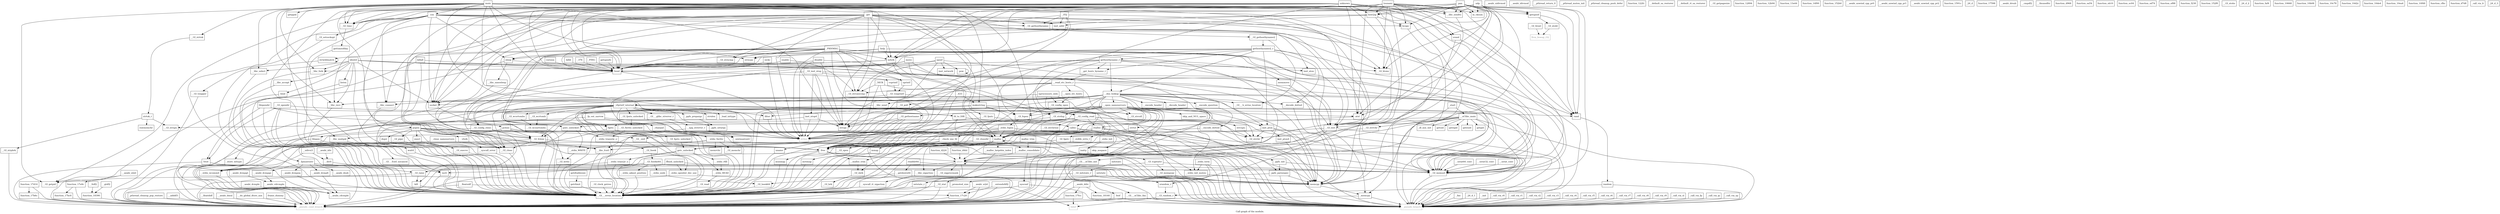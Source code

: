 digraph "Call graph of the module." {
  label="Call graph of the module.";
  node [shape=record];

  Node_version [label="{version}"];
  Node_nickc [label="{nickc}"];
  Node___libc_fork [label="{__libc_fork}"];
  Node_disable [label="{disable}"];
  Node_getppid [label="{getppid}"];
  Node__352 [label="{_352}"];
  Node_enable [label="{enable}"];
  Node_spoof [label="{spoof}"];
  Node_killall [label="{killall}"];
  Node_unknown [label="{unknown}"];
  Node__433 [label="{_433}"];
  Node_host2ip [label="{host2ip}"];
  Node_udp [label="{udp}"];
  Node___GI_getpid [label="{__GI_getpid}"];
  Node_pan [label="{pan}"];
  Node___GI_time [label="{__GI_time}"];
  Node__NICK [label="{_NICK}"];
  Node_move [label="{move}"];
  Node___udivsi3 [label="{__udivsi3}"];
  Node_killd [label="{killd}"];
  Node___aeabi_uidivmod [label="{__aeabi_uidivmod}"];
  Node__PRIVMSG [label="{_PRIVMSG}"];
  Node___aeabi_idiv [label="{__aeabi_idiv}"];
  Node_tsunami [label="{tsunami}"];
  Node_con [label="{con}"];
  Node_help [label="{help}"];
  Node___libc_waitpid [label="{__libc_waitpid}"];
  Node_main [label="{main}"];
  Node__376 [label="{_376}"];
  Node___aeabi_idivmod [label="{__aeabi_idivmod}"];
  Node___div0 [label="{__div0}"];
  Node_nprocessors_onln [label="{nprocessors_onln}"];
  Node_sysconf [label="{sysconf}"];
  Node_execl [label="{execl}"];
  Node___pthread_return_0 [label="{__pthread_return_0}"];
  Node___pthread_mutex_init [label="{__pthread_mutex_init}"];
  Node__pthread_cleanup_push_defer [label="{_pthread_cleanup_push_defer}"];
  Node__pthread_cleanup_pop_restore [label="{_pthread_cleanup_pop_restore}"];
  Node___GI___uClibc_fini [label="{__GI___uClibc_fini}"];
  Node___check_one_fd [label="{__check_one_fd}"];
  Node___GI___uClibc_init [label="{__GI___uClibc_init}"];
  Node__dl_aux_init [label="{_dl_aux_init}"];
  Node___uClibc_main [label="{__uClibc_main}"];
  Node_mmap [label="{mmap}"];
  Node___libc_sigaction [label="{__libc_sigaction}"];
  Node_function_122fc [label="{function_122fc}"];
  Node___default_sa_restorer [label="{__default_sa_restorer}"];
  Node___default_rt_sa_restorer [label="{__default_rt_sa_restorer}"];
  Node___vfork [label="{__vfork}"];
  Node_wait4 [label="{wait4}"];
  Node_dup2 [label="{dup2}"];
  Node___GI_execve [label="{__GI_execve}"];
  Node___GI_open [label="{__GI_open}"];
  Node___GI_pipe [label="{__GI_pipe}"];
  Node___GI_getpagesize [label="{__GI_getpagesize}"];
  Node_getuid [label="{getuid}"];
  Node___GI_clock_getres [label="{__GI_clock_getres}"];
  Node_getegid [label="{getegid}"];
  Node_geteuid [label="{geteuid}"];
  Node___GI_sbrk [label="{__GI_sbrk}"];
  Node_getgid [label="{getgid}"];
  Node_getdtablesize [label="{getdtablesize}"];
  Node___libc_fcntl [label="{__libc_fcntl}"];
  Node___GI___fcntl_nocancel [label="{__GI___fcntl_nocancel}"];
  Node_munmap [label="{munmap}"];
  Node___libc_nanosleep [label="{__libc_nanosleep}"];
  Node___syscall_rt_sigaction [label="{__syscall_rt_sigaction}"];
  Node___GI__exit [label="{__GI__exit}"];
  Node___GI_sigprocmask [label="{__GI_sigprocmask}"];
  Node___GI_closedir [label="{__GI_closedir}"];
  Node_function_12894 [label="{function_12894}"];
  Node_fd_to_DIR [label="{fd_to_DIR}"];
  Node___GI_opendir [label="{__GI_opendir}"];
  Node_fdopendir [label="{fdopendir}"];
  Node_readdir64 [label="{readdir64}"];
  Node_function_12b94 [label="{function_12b94}"];
  Node___GI___h_errno_location [label="{__GI___h_errno_location}"];
  Node___GI_config_read [label="{__GI_config_read}"];
  Node___GI_config_close [label="{__GI_config_close}"];
  Node___GI_config_open [label="{__GI_config_open}"];
  Node___GI_wcrtomb [label="{__GI_wcrtomb}"];
  Node___GI_wcsrtombs [label="{__GI_wcsrtombs}"];
  Node___GI_wcsnrtombs [label="{__GI_wcsnrtombs}"];
  Node_fdopen [label="{fdopen}"];
  Node___stdio_WRITE [label="{__stdio_WRITE}"];
  Node___stdio_fwrite [label="{__stdio_fwrite}"];
  Node___stdio_trans2w_o [label="{__stdio_trans2w_o}"];
  Node__load_inttype [label="{_load_inttype}"];
  Node__store_inttype [label="{_store_inttype}"];
  Node__uintmaxtostr [label="{_uintmaxtostr}"];
  Node__fpmaxtostr [label="{_fpmaxtostr}"];
  Node___GI_fgetc [label="{__GI_fgetc}"];
  Node_function_13e44 [label="{function_13e44}"];
  Node_getc_unlocked [label="{getc_unlocked}"];
  Node__memcpy [label="{_memcpy}"];
  Node___GI_strcoll [label="{__GI_strcoll}"];
  Node___GI_memchr [label="{__GI_memchr}"];
  Node_strtok_r [label="{strtok_r}"];
  Node_strcspn [label="{strcspn}"];
  Node_rawmemchr [label="{rawmemchr}"];
  Node_memrchr [label="{memrchr}"];
  Node___GI_strspn [label="{__GI_strspn}"];
  Node___GI_strrchr [label="{__GI_strrchr}"];
  Node___GI_mempcpy [label="{__GI_mempcpy}"];
  Node___GI_strchrnul [label="{__GI_strchrnul}"];
  Node___GI_strchr [label="{__GI_strchr}"];
  Node___GI_strpbrk [label="{__GI_strpbrk}"];
  Node_inet_aton [label="{inet_aton}"];
  Node_gethostbyname2_r [label="{gethostbyname2_r}"];
  Node_calloc [label="{calloc}"];
  Node_function_14f00 [label="{function_14f00}"];
  Node_realloc [label="{realloc}"];
  Node_function_152b0 [label="{function_152b0}"];
  Node___syscall_error [label="{__syscall_error}"];
  Node___aeabi_unwind_cpp_pr0 [label="{__aeabi_unwind_cpp_pr0}"];
  Node___aeabi_unwind_cpp_pr1 [label="{__aeabi_unwind_cpp_pr1}"];
  Node___aeabi_unwind_cpp_pr2 [label="{__aeabi_unwind_cpp_pr2}"];
  Node_getrlimit [label="{getrlimit}"];
  Node_fstat [label="{fstat}"];
  Node___xstat64_conv [label="{__xstat64_conv}"];
  Node___xstat32_conv [label="{__xstat32_conv}"];
  Node___xstat_conv [label="{__xstat_conv}"];
  Node_mremap [label="{mremap}"];
  Node___getdents64 [label="{__getdents64}"];
  Node___GI_fseek [label="{__GI_fseek}"];
  Node___GI_fseeko64 [label="{__GI_fseeko64}"];
  Node_function_1591c [label="{function_1591c}"];
  Node___stdio_READ [label="{__stdio_READ}"];
  Node___stdio_adjust_position [label="{__stdio_adjust_position}"];
  Node___stdio_rfill [label="{__stdio_rfill}"];
  Node___stdio_trans2r_o [label="{__stdio_trans2r_o}"];
  Node___stdio_seek [label="{__stdio_seek}"];
  Node_inet_pton4 [label="{inet_pton4}"];
  Node_inet_pton [label="{inet_pton}"];
  Node_inet_ntop4 [label="{inet_ntop4}"];
  Node___GI_inet_ntop [label="{__GI_inet_ntop}"];
  Node___decode_dotted [label="{__decode_dotted}"];
  Node___dns_lookup [label="{__dns_lookup}"];
  Node__24_d [label="{_24_d}"];
  Node_skip_nospace [label="{skip_nospace}"];
  Node_skip_and_NUL_space [label="{skip_and_NUL_space}"];
  Node___open_nameservers [label="{__open_nameservers}"];
  Node___close_nameservers [label="{__close_nameservers}"];
  Node___get_hosts_byname_r [label="{__get_hosts_byname_r}"];
  Node_gethostbyname_r [label="{gethostbyname_r}"];
  Node___libc_send [label="{__libc_send}"];
  Node___GI_poll [label="{__GI_poll}"];
  Node___GI_gethostname [label="{__GI_gethostname}"];
  Node___GI_read [label="{__GI_read}"];
  Node___GI_stat [label="{__GI_stat}"];
  Node___GI_lseek64 [label="{__GI_lseek64}"];
  Node_function_17598 [label="{function_17598}"];
  Node_memmove [label="{memmove}"];
  Node___encode_header [label="{__encode_header}"];
  Node___decode_header [label="{__decode_header}"];
  Node___encode_question [label="{__encode_question}"];
  Node___open_etc_hosts [label="{__open_etc_hosts}"];
  Node___read_etc_hosts_r [label="{__read_etc_hosts_r}"];
  Node_uname [label="{uname}"];
  Node___encode_dotted [label="{__encode_dotted}"];
  Node___aeabi_drsub [label="{__aeabi_drsub}"];
  Node___aeabi_dsub [label="{__aeabi_dsub}"];
  Node___adddf3 [label="{__adddf3}"];
  Node_function_17b6c [label="{function_17b6c}"];
  Node_function_17bc0 [label="{function_17bc0}"];
  Node_function_17c20 [label="{function_17c20}"];
  Node_function_17d14 [label="{function_17d14}"];
  Node___aeabi_ui2d [label="{__aeabi_ui2d}"];
  Node___floatsidf [label="{__floatsidf}"];
  Node___extendsfdf2 [label="{__extendsfdf2}"];
  Node___aeabi_ul2d [label="{__aeabi_ul2d}"];
  Node___floatdidf [label="{__floatdidf}"];
  Node_function_17e9c [label="{function_17e9c}"];
  Node___aeabi_dmul [label="{__aeabi_dmul}"];
  Node_function_17fcc [label="{function_17fcc}"];
  Node_function_18160 [label="{function_18160}"];
  Node___aeabi_ddiv [label="{__aeabi_ddiv}"];
  Node___gtdf2 [label="{__gtdf2}"];
  Node___ltdf2 [label="{__ltdf2}"];
  Node___cmpdf2 [label="{__cmpdf2}"];
  Node_function_18390 [label="{function_18390}"];
  Node___aeabi_cdrcmple [label="{__aeabi_cdrcmple}"];
  Node___aeabi_cdcmple [label="{__aeabi_cdcmple}"];
  Node___aeabi_dcmpeq [label="{__aeabi_dcmpeq}"];
  Node___aeabi_dcmplt [label="{__aeabi_dcmplt}"];
  Node___aeabi_dcmple [label="{__aeabi_dcmple}"];
  Node___aeabi_dcmpge [label="{__aeabi_dcmpge}"];
  Node___aeabi_dcmpgt [label="{__aeabi_dcmpgt}"];
  Node___fixunsdfsi [label="{__fixunsdfsi}"];
  Node__fini [label="{_fini}"];
  Node_llvm_bswap_i32 [color="gray50", fontcolor="gray50", label="{llvm_bswap_i32}"];
  Node_abort [color="gray50", fontcolor="gray50", label="{abort}"];
  Node_fabsf [color="gray50", fontcolor="gray50", label="{fabsf}"];
  Node__stdio_init [label="{_stdio_init}"];
  Node___stdio_init_mutex [label="{__stdio_init_mutex}"];
  Node__stdio_term [label="{_stdio_term}"];
  Node_function_d968 [label="{function_d968}"];
  Node___stdio_wcommit [label="{__stdio_wcommit}"];
  Node__charpad [label="{_charpad}"];
  Node__fp_out_narrow [label="{_fp_out_narrow}"];
  Node__ppfs_init [label="{_ppfs_init}"];
  Node__vfprintf_internal [label="{_vfprintf_internal}"];
  Node__ppfs_prepargs [label="{_ppfs_prepargs}"];
  Node__ppfs_setargs [label="{_ppfs_setargs}"];
  Node__promoted_size [label="{_promoted_size}"];
  Node__ppfs_parsespec [label="{_ppfs_parsespec}"];
  Node_feof [label="{feof}"];
  Node_function_ea54 [label="{function_ea54}"];
  Node_fgets [label="{fgets}"];
  Node_function_eb10 [label="{function_eb10}"];
  Node___GI_fputc [label="{__GI_fputc}"];
  Node_function_ec04 [label="{function_ec04}"];
  Node__stdio_openlist_dec_use [label="{_stdio_openlist_dec_use}"];
  Node_function_ed74 [label="{function_ed74}"];
  Node_fflush_unlocked [label="{fflush_unlocked}"];
  Node_function_ef88 [label="{function_ef88}"];
  Node___GI_fgets_unlocked [label="{__GI_fgets_unlocked}"];
  Node_putc_unlocked [label="{putc_unlocked}"];
  Node___GI_fputs_unlocked [label="{__GI_fputs_unlocked}"];
  Node___GI_fwrite_unlocked [label="{__GI_fwrite_unlocked}"];
  Node_function_f238 [label="{function_f238}"];
  Node___GI_memset [label="{__GI_memset}"];
  Node_strlen [color="gray50", fontcolor="gray50", label="{strlen}"];
  Node_bcopy [label="{bcopy}"];
  Node_memcpy [label="{memcpy}"];
  Node_strnlen [label="{strnlen}"];
  Node___GI_strncmp [label="{__GI_strncmp}"];
  Node_strcpy [label="{strcpy}"];
  Node_strncpy [label="{strncpy}"];
  Node___GI___glibc_strerror_r [label="{__GI___glibc_strerror_r}"];
  Node___GI_htonl [label="{__GI_htonl}"];
  Node___GI_strtok [label="{__GI_strtok}"];
  Node___GI_strcasecmp [label="{__GI_strcasecmp}"];
  Node___xpg_strerror_r [label="{__xpg_strerror_r}"];
  Node___GI_strdup [label="{__GI_strdup}"];
  Node_isatty [label="{isatty}"];
  Node___GI_tcgetattr [label="{__GI_tcgetattr}"];
  Node___GI_htons [label="{__GI_htons}"];
  Node_function_152f8 [label="{function_152f8}"];
  Node___GI_brk [label="{__GI_brk}"];
  Node___GI_ntohs [label="{__GI_ntohs}"];
  Node___GI_ntohl [label="{__GI_ntohl}"];
  Node_inet_network [label="{inet_network}"];
  Node__24_d_2 [label="{_24_d_2}"];
  Node_inet_addr [label="{inet_addr}"];
  Node___GI_gethostbyname [label="{__GI_gethostbyname}"];
  Node___GI_gethostbyname2 [label="{__GI_gethostbyname2}"];
  Node_function_faf4 [label="{function_faf4}"];
  Node___libc_accept [label="{__libc_accept}"];
  Node_bind [label="{bind}"];
  Node___libc_connect [label="{__libc_connect}"];
  Node_listen [label="{listen}"];
  Node___libc_recv [label="{__libc_recv}"];
  Node___libc_sendto [label="{__libc_sendto}"];
  Node___GI_setsockopt [label="{__GI_setsockopt}"];
  Node_socket [label="{socket}"];
  Node___GI_raise [label="{__GI_raise}"];
  Node___malloc_largebin_index [label="{__malloc_largebin_index}"];
  Node_malloc [label="{malloc}"];
  Node_function_10668 [label="{function_10668}"];
  Node___malloc_trim [label="{__malloc_trim}"];
  Node___malloc_consolidate [label="{__malloc_consolidate}"];
  Node_free [label="{free}"];
  Node_function_10b08 [label="{function_10b08}"];
  Node_malloc_trim [label="{malloc_trim}"];
  Node_abort [label="{abort}"];
  Node_function_10c78 [label="{function_10c78}"];
  Node_rand [label="{rand}"];
  Node_random [label="{random}"];
  Node_function_10d2c [label="{function_10d2c}"];
  Node_setstate [label="{setstate}"];
  Node_function_10de4 [label="{function_10de4}"];
  Node_initstate [label="{initstate}"];
  Node_function_10ea4 [label="{function_10ea4}"];
  Node_srand [label="{srand}"];
  Node_function_10f48 [label="{function_10f48}"];
  Node_setstate_r [label="{setstate_r}"];
  Node___GI_random_r [label="{__GI_random_r}"];
  Node_srandom_r [label="{srandom_r}"];
  Node__24_d_1 [label="{_24_d_1}"];
  Node___GI_initstate_r [label="{__GI_initstate_r}"];
  Node_atol [label="{atol}"];
  Node_strtol [label="{strtol}"];
  Node__stdlib_strto_l [label="{_stdlib_strto_l}"];
  Node___GI_exit [label="{__GI_exit}"];
  Node_sleep [label="{sleep}"];
  Node_gettimeofday [label="{gettimeofday}"];
  Node___GI_write [label="{__GI_write}"];
  Node_ioctl [label="{ioctl}"];
  Node___GI_close [label="{__GI_close}"];
  Node___GI_toupper [label="{__GI_toupper}"];
  Node___GI___errno_location [label="{__GI___errno_location}"];
  Node___GI_fclose [label="{__GI_fclose}"];
  Node_function_cfbc [label="{function_cfbc}"];
  Node___GI_fopen [label="{__GI_fopen}"];
  Node_vsprintf [label="{vsprintf}"];
  Node_sprintf [label="{sprintf}"];
  Node___GI_vsnprintf [label="{__GI_vsnprintf}"];
  Node_pclose [label="{pclose}"];
  Node_function_d224 [label="{function_d224}"];
  Node_popen [label="{popen}"];
  Node_function_d4dc [label="{function_d4dc}"];
  Node__stdio_fopen [label="{_stdio_fopen}"];
  Node_function_d7d8 [label="{function_d7d8}"];
  Node__PING [label="{_PING}"];
  Node___libc_select [label="{__libc_select}"];
  Node_kill [label="{kill}"];
  Node___pseudo_branch [color="gray50", fontcolor="gray50", label="{__pseudo_branch}"];
  Node___pseudo_cond_branch [color="gray50", fontcolor="gray50", label="{__pseudo_cond_branch}"];
  Node__init [label="{_init}"];
  Node__call_via_r0 [label="{_call_via_r0}"];
  Node__call_via_r1 [label="{_call_via_r1}"];
  Node__call_via_r2 [label="{_call_via_r2}"];
  Node__call_via_r3 [label="{_call_via_r3}"];
  Node__call_via_r4 [label="{_call_via_r4}"];
  Node__call_via_r5 [label="{_call_via_r5}"];
  Node__call_via_lr [label="{_call_via_lr}"];
  Node__call_via_r6 [label="{_call_via_r6}"];
  Node__call_via_r7 [label="{_call_via_r7}"];
  Node__call_via_r8 [label="{_call_via_r8}"];
  Node__call_via_r9 [label="{_call_via_r9}"];
  Node__call_via_sl [label="{_call_via_sl}"];
  Node__call_via_fp [label="{_call_via_fp}"];
  Node__call_via_ip [label="{_call_via_ip}"];
  Node__call_via_sp [label="{_call_via_sp}"];
  Node___do_global_dtors_aux [label="{__do_global_dtors_aux}"];
  Node_frame_dummy [label="{frame_dummy}"];
  Node__start [label="{_start}"];
  Node_strwildmatch [label="{strwildmatch}"];
  Node_Send [label="{Send}"];
  Node_mfork [label="{mfork}"];
  Node_getspoof [label="{getspoof}"];
  Node_filter [label="{filter}"];
  Node_makestring [label="{makestring}"];
  Node__24_d_3 [label="{_24_d_3}"];
  Node_identd [label="{identd}"];
  Node_pow [label="{pow}"];
  Node_in_cksum [label="{in_cksum}"];
  Node_get [label="{get}"];
  Node_getspoofs [label="{getspoofs}"];
  Node_version -> Node_Send;
  Node_nickc -> Node_strlen;
  Node_nickc -> Node_Send;
  Node___libc_fork -> Node___GI___errno_location;
  Node_disable -> Node___GI_memset;
  Node_disable -> Node_strlen;
  Node_disable -> Node_strcpy;
  Node_disable -> Node_Send;
  Node__352 -> Node_strlen;
  Node__352 -> Node_memcpy;
  Node__352 -> Node___GI_strcasecmp;
  Node__352 -> Node_inet_addr;
  Node__352 -> Node___GI_gethostbyname;
  Node__352 -> Node_Send;
  Node_enable -> Node___GI_strcasecmp;
  Node_enable -> Node_Send;
  Node_spoof -> Node_strlen;
  Node_spoof -> Node_memcpy;
  Node_spoof -> Node_strcpy;
  Node_spoof -> Node_inet_network;
  Node_spoof -> Node_Send;
  Node_spoof -> Node_pow;
  Node_killall -> Node___GI_getpid;
  Node_killall -> Node_kill;
  Node_killall -> Node_Send;
  Node_unknown -> Node_host2ip;
  Node_unknown -> Node___GI_time;
  Node_unknown -> Node___GI_memset;
  Node_unknown -> Node___libc_sendto;
  Node_unknown -> Node_socket;
  Node_unknown -> Node_malloc;
  Node_unknown -> Node_rand;
  Node_unknown -> Node_atol;
  Node_unknown -> Node___GI_exit;
  Node_unknown -> Node_ioctl;
  Node_unknown -> Node___GI_close;
  Node_unknown -> Node_Send;
  Node_unknown -> Node_mfork;
  Node__433 -> Node_free;
  Node__433 -> Node_makestring;
  Node_host2ip -> Node_bcopy;
  Node_host2ip -> Node_inet_addr;
  Node_host2ip -> Node___GI_gethostbyname;
  Node_host2ip -> Node___GI_exit;
  Node_host2ip -> Node_Send;
  Node_udp -> Node_host2ip;
  Node_udp -> Node___GI_time;
  Node_udp -> Node___GI_memset;
  Node_udp -> Node___GI_htons;
  Node_udp -> Node___libc_sendto;
  Node_udp -> Node_socket;
  Node_udp -> Node_rand;
  Node_udp -> Node_atol;
  Node_udp -> Node___GI_exit;
  Node_udp -> Node_Send;
  Node_udp -> Node_mfork;
  Node_udp -> Node_getspoof;
  Node_udp -> Node_in_cksum;
  Node_pan -> Node_host2ip;
  Node_pan -> Node___GI_time;
  Node_pan -> Node_bcopy;
  Node_pan -> Node_memcpy;
  Node_pan -> Node___GI_htons;
  Node_pan -> Node___libc_sendto;
  Node_pan -> Node_socket;
  Node_pan -> Node_rand;
  Node_pan -> Node_atol;
  Node_pan -> Node___GI_exit;
  Node_pan -> Node_Send;
  Node_pan -> Node_mfork;
  Node_pan -> Node_getspoof;
  Node_pan -> Node_in_cksum;
  Node___GI_time -> Node_gettimeofday;
  Node__NICK -> Node_strlen;
  Node__NICK -> Node___GI_strcasecmp;
  Node__NICK -> Node___GI_strdup;
  Node__NICK -> Node_free;
  Node_move -> Node___GI_strdup;
  Node_move -> Node___GI_exit;
  Node_move -> Node___GI_close;
  Node_move -> Node_Send;
  Node___udivsi3 -> Node___div0;
  Node___udivsi3 -> Node___pseudo_cond_branch;
  Node_killd -> Node_Send;
  Node__PRIVMSG -> Node_feof;
  Node__PRIVMSG -> Node_fgets;
  Node__PRIVMSG -> Node___GI_memset;
  Node__PRIVMSG -> Node_strlen;
  Node__PRIVMSG -> Node___GI_strncmp;
  Node__PRIVMSG -> Node_strncpy;
  Node__PRIVMSG -> Node___GI_strcasecmp;
  Node__PRIVMSG -> Node_malloc;
  Node__PRIVMSG -> Node_free;
  Node__PRIVMSG -> Node___GI_exit;
  Node__PRIVMSG -> Node_sleep;
  Node__PRIVMSG -> Node_sprintf;
  Node__PRIVMSG -> Node_pclose;
  Node__PRIVMSG -> Node_popen;
  Node__PRIVMSG -> Node___pseudo_branch;
  Node__PRIVMSG -> Node_strwildmatch;
  Node__PRIVMSG -> Node_Send;
  Node__PRIVMSG -> Node_mfork;
  Node___aeabi_idiv -> Node___div0;
  Node_tsunami -> Node_host2ip;
  Node_tsunami -> Node___GI_getpid;
  Node_tsunami -> Node___GI_time;
  Node_tsunami -> Node___GI_memset;
  Node_tsunami -> Node_bcopy;
  Node_tsunami -> Node___GI_htons;
  Node_tsunami -> Node___libc_sendto;
  Node_tsunami -> Node_socket;
  Node_tsunami -> Node_rand;
  Node_tsunami -> Node_srand;
  Node_tsunami -> Node_atol;
  Node_tsunami -> Node___GI_exit;
  Node_tsunami -> Node___GI_close;
  Node_tsunami -> Node_Send;
  Node_tsunami -> Node_mfork;
  Node_tsunami -> Node_getspoof;
  Node_tsunami -> Node_in_cksum;
  Node_con -> Node___GI_time;
  Node_con -> Node_bcopy;
  Node_con -> Node___GI_htons;
  Node_con -> Node_inet_addr;
  Node_con -> Node___GI_gethostbyname;
  Node_con -> Node___libc_connect;
  Node_con -> Node___GI_setsockopt;
  Node_con -> Node_socket;
  Node_con -> Node_rand;
  Node_con -> Node_sleep;
  Node_con -> Node_ioctl;
  Node_con -> Node___GI_close;
  Node_con -> Node___GI___errno_location;
  Node_help -> Node___GI_exit;
  Node_help -> Node_sleep;
  Node_help -> Node_Send;
  Node_help -> Node_mfork;
  Node___libc_waitpid -> Node_wait4;
  Node_main -> Node___libc_fork;
  Node_main -> Node_getppid;
  Node_main -> Node___GI_getpid;
  Node_main -> Node___GI_time;
  Node_main -> Node_con;
  Node_main -> Node___libc_waitpid;
  Node_main -> Node___GI_memset;
  Node_main -> Node_strlen;
  Node_main -> Node_memcpy;
  Node_main -> Node_strcpy;
  Node_main -> Node_strncpy;
  Node_main -> Node___GI_strtok;
  Node_main -> Node___GI_strcasecmp;
  Node_main -> Node___libc_recv;
  Node_main -> Node_malloc;
  Node_main -> Node_free;
  Node_main -> Node_srand;
  Node_main -> Node___GI_exit;
  Node_main -> Node___libc_select;
  Node_main -> Node___pseudo_branch;
  Node_main -> Node_Send;
  Node_main -> Node_filter;
  Node_main -> Node_makestring;
  Node__376 -> Node_Send;
  Node___div0 -> Node___GI_raise;
  Node_nprocessors_onln -> Node___GI_config_read;
  Node_nprocessors_onln -> Node___GI_config_close;
  Node_nprocessors_onln -> Node___GI_config_open;
  Node_nprocessors_onln -> Node___GI_strcoll;
  Node_sysconf -> Node___GI___errno_location;
  Node_sysconf -> Node___pseudo_branch;
  Node_execl -> Node___GI_execve;
  Node__pthread_cleanup_pop_restore -> Node___pseudo_cond_branch;
  Node___GI___uClibc_fini -> Node___pseudo_branch;
  Node___GI___uClibc_fini -> Node___pseudo_cond_branch;
  Node___check_one_fd -> Node___GI_open;
  Node___check_one_fd -> Node___libc_fcntl;
  Node___check_one_fd -> Node___pseudo_cond_branch;
  Node___GI___uClibc_init -> Node___pseudo_cond_branch;
  Node___uClibc_main -> Node___check_one_fd;
  Node___uClibc_main -> Node___GI___uClibc_init;
  Node___uClibc_main -> Node__dl_aux_init;
  Node___uClibc_main -> Node_getuid;
  Node___uClibc_main -> Node_getegid;
  Node___uClibc_main -> Node_geteuid;
  Node___uClibc_main -> Node_getgid;
  Node___uClibc_main -> Node___GI_strrchr;
  Node___uClibc_main -> Node___GI_memset;
  Node___uClibc_main -> Node___GI_exit;
  Node___uClibc_main -> Node___pseudo_branch;
  Node___uClibc_main -> Node___pseudo_cond_branch;
  Node_mmap -> Node___GI___errno_location;
  Node___libc_sigaction -> Node___syscall_rt_sigaction;
  Node___libc_sigaction -> Node_memcpy;
  Node___vfork -> Node___syscall_error;
  Node_wait4 -> Node___GI___errno_location;
  Node_dup2 -> Node___GI___errno_location;
  Node___GI_execve -> Node___GI___errno_location;
  Node___GI_open -> Node___GI___errno_location;
  Node___GI_pipe -> Node___GI___errno_location;
  Node___GI_clock_getres -> Node___GI___errno_location;
  Node___GI_sbrk -> Node___GI_brk;
  Node_getdtablesize -> Node_getrlimit;
  Node___libc_fcntl -> Node___GI___errno_location;
  Node___GI___fcntl_nocancel -> Node___GI___errno_location;
  Node_munmap -> Node___GI___errno_location;
  Node___libc_nanosleep -> Node___GI___errno_location;
  Node___syscall_rt_sigaction -> Node___GI___errno_location;
  Node___GI__exit -> Node___GI___errno_location;
  Node___GI_sigprocmask -> Node___GI___errno_location;
  Node___GI_closedir -> Node_free;
  Node___GI_closedir -> Node___GI___errno_location;
  Node___GI_closedir -> Node___pseudo_branch;
  Node_fd_to_DIR -> Node_calloc;
  Node_fd_to_DIR -> Node_malloc;
  Node_fd_to_DIR -> Node_free;
  Node___GI_opendir -> Node___GI___fcntl_nocancel;
  Node___GI_opendir -> Node_fd_to_DIR;
  Node___GI_opendir -> Node_fstat;
  Node___GI_opendir -> Node___GI___errno_location;
  Node_fdopendir -> Node___libc_fcntl;
  Node_fdopendir -> Node_fd_to_DIR;
  Node_fdopendir -> Node_fstat;
  Node_fdopendir -> Node___GI___errno_location;
  Node_readdir64 -> Node___getdents64;
  Node_readdir64 -> Node___pseudo_branch;
  Node___GI_config_read -> Node___GI_fgetc;
  Node___GI_config_read -> Node_getc_unlocked;
  Node___GI_config_read -> Node_strcspn;
  Node___GI_config_read -> Node___GI_strspn;
  Node___GI_config_read -> Node___GI_strchrnul;
  Node___GI_config_read -> Node___GI_strchr;
  Node___GI_config_read -> Node_realloc;
  Node___GI_config_read -> Node_fgets;
  Node___GI_config_read -> Node___GI_memset;
  Node___GI_config_read -> Node_strlen;
  Node___GI_config_read -> Node_malloc;
  Node___GI_config_close -> Node_free;
  Node___GI_config_close -> Node___GI_fclose;
  Node___GI_config_close -> Node___pseudo_cond_branch;
  Node___GI_config_open -> Node_calloc;
  Node___GI_config_open -> Node___GI_fopen;
  Node___GI_wcrtomb -> Node___GI_wcsnrtombs;
  Node___GI_wcsrtombs -> Node___GI_wcsnrtombs;
  Node___GI_wcsnrtombs -> Node___GI___errno_location;
  Node_fdopen -> Node___libc_fcntl;
  Node_fdopen -> Node___pseudo_cond_branch;
  Node___stdio_WRITE -> Node___GI_write;
  Node___stdio_fwrite -> Node___stdio_WRITE;
  Node___stdio_fwrite -> Node___GI_memchr;
  Node___stdio_fwrite -> Node_memrchr;
  Node___stdio_fwrite -> Node___stdio_wcommit;
  Node___stdio_fwrite -> Node_memcpy;
  Node___stdio_trans2w_o -> Node___GI_fseek;
  Node___stdio_trans2w_o -> Node___GI___errno_location;
  Node__store_inttype -> Node___pseudo_cond_branch;
  Node__fpmaxtostr -> Node___aeabi_dsub;
  Node__fpmaxtostr -> Node___aeabi_dcmpeq;
  Node__fpmaxtostr -> Node___aeabi_dcmplt;
  Node__fpmaxtostr -> Node___aeabi_dcmpge;
  Node__fpmaxtostr -> Node___GI_memset;
  Node__fpmaxtostr -> Node___pseudo_branch;
  Node___GI_fgetc -> Node_getc_unlocked;
  Node___GI_fgetc -> Node___pseudo_branch;
  Node_getc_unlocked -> Node___stdio_READ;
  Node_getc_unlocked -> Node___stdio_rfill;
  Node_getc_unlocked -> Node___stdio_trans2r_o;
  Node_getc_unlocked -> Node___pseudo_cond_branch;
  Node__memcpy -> Node___pseudo_branch;
  Node__memcpy -> Node___pseudo_cond_branch;
  Node_strtok_r -> Node_rawmemchr;
  Node_strtok_r -> Node___GI_strspn;
  Node_strtok_r -> Node___GI_strpbrk;
  Node_strcspn -> Node___GI_strchr;
  Node___GI_strrchr -> Node___GI_strchr;
  Node___GI_mempcpy -> Node_memcpy;
  Node___GI_strpbrk -> Node___pseudo_cond_branch;
  Node_gethostbyname2_r -> Node_inet_pton;
  Node_gethostbyname2_r -> Node___decode_dotted;
  Node_gethostbyname2_r -> Node___dns_lookup;
  Node_gethostbyname2_r -> Node___get_hosts_byname_r;
  Node_gethostbyname2_r -> Node_gethostbyname_r;
  Node_gethostbyname2_r -> Node___GI_memset;
  Node_gethostbyname2_r -> Node_memcpy;
  Node_gethostbyname2_r -> Node_strncpy;
  Node_gethostbyname2_r -> Node_free;
  Node_gethostbyname2_r -> Node___GI___errno_location;
  Node_calloc -> Node___GI_memset;
  Node_calloc -> Node_malloc;
  Node_calloc -> Node___GI___errno_location;
  Node_calloc -> Node___pseudo_branch;
  Node_realloc -> Node_mremap;
  Node_realloc -> Node_memcpy;
  Node_realloc -> Node_malloc;
  Node_realloc -> Node_free;
  Node_realloc -> Node_abort;
  Node_realloc -> Node___GI___errno_location;
  Node_realloc -> Node___pseudo_branch;
  Node___syscall_error -> Node___GI___errno_location;
  Node_getrlimit -> Node___GI___errno_location;
  Node_fstat -> Node___GI___errno_location;
  Node_fstat -> Node___pseudo_cond_branch;
  Node___xstat64_conv -> Node___GI_memset;
  Node___xstat32_conv -> Node___GI_memset;
  Node___xstat_conv -> Node___GI_memset;
  Node_mremap -> Node___GI___errno_location;
  Node___getdents64 -> Node___GI_lseek64;
  Node___getdents64 -> Node_memcpy;
  Node___getdents64 -> Node___GI___errno_location;
  Node___GI_fseek -> Node___GI_fseeko64;
  Node___GI_fseeko64 -> Node___stdio_adjust_position;
  Node___GI_fseeko64 -> Node___stdio_seek;
  Node___GI_fseeko64 -> Node___stdio_wcommit;
  Node___GI_fseeko64 -> Node___GI___errno_location;
  Node___GI_fseeko64 -> Node___pseudo_branch;
  Node___GI_fseeko64 -> Node___pseudo_cond_branch;
  Node___stdio_READ -> Node___GI_read;
  Node___stdio_adjust_position -> Node___GI___errno_location;
  Node___stdio_rfill -> Node___stdio_READ;
  Node___stdio_trans2r_o -> Node___stdio_wcommit;
  Node___stdio_trans2r_o -> Node___GI___errno_location;
  Node___stdio_seek -> Node___GI_lseek64;
  Node_inet_pton4 -> Node_memcpy;
  Node_inet_pton -> Node___GI_strchr;
  Node_inet_pton -> Node_inet_pton4;
  Node_inet_pton -> Node___GI_memset;
  Node_inet_pton -> Node_memcpy;
  Node_inet_pton -> Node___GI___errno_location;
  Node_inet_ntop4 -> Node_strlen;
  Node_inet_ntop4 -> Node_strcpy;
  Node_inet_ntop4 -> Node___GI___errno_location;
  Node___GI_inet_ntop -> Node_inet_ntop4;
  Node___GI_inet_ntop -> Node___GI_memset;
  Node___GI_inet_ntop -> Node_strlen;
  Node___GI_inet_ntop -> Node_strcpy;
  Node___GI_inet_ntop -> Node___GI___errno_location;
  Node___GI_inet_ntop -> Node_sprintf;
  Node___decode_dotted -> Node_memcpy;
  Node___dns_lookup -> Node___GI___h_errno_location;
  Node___dns_lookup -> Node___decode_dotted;
  Node___dns_lookup -> Node___open_nameservers;
  Node___dns_lookup -> Node___libc_send;
  Node___dns_lookup -> Node___GI_poll;
  Node___dns_lookup -> Node___encode_header;
  Node___dns_lookup -> Node___decode_header;
  Node___dns_lookup -> Node___encode_question;
  Node___dns_lookup -> Node___GI_memset;
  Node___dns_lookup -> Node_strlen;
  Node___dns_lookup -> Node_memcpy;
  Node___dns_lookup -> Node_strcpy;
  Node___dns_lookup -> Node___GI_strdup;
  Node___dns_lookup -> Node___libc_connect;
  Node___dns_lookup -> Node___libc_recv;
  Node___dns_lookup -> Node_socket;
  Node___dns_lookup -> Node_malloc;
  Node___dns_lookup -> Node_free;
  Node___dns_lookup -> Node___GI_close;
  Node___dns_lookup -> Node___pseudo_branch;
  Node___dns_lookup -> Node___pseudo_cond_branch;
  Node_skip_nospace -> Node_abort;
  Node___open_nameservers -> Node___GI_strcoll;
  Node___open_nameservers -> Node___GI_strchr;
  Node___open_nameservers -> Node_realloc;
  Node___open_nameservers -> Node_inet_pton;
  Node___open_nameservers -> Node_skip_nospace;
  Node___open_nameservers -> Node_skip_and_NUL_space;
  Node___open_nameservers -> Node___GI_gethostname;
  Node___open_nameservers -> Node___GI_stat;
  Node___open_nameservers -> Node_fgets;
  Node___open_nameservers -> Node___GI_memset;
  Node___open_nameservers -> Node___GI_strdup;
  Node___open_nameservers -> Node_malloc;
  Node___open_nameservers -> Node_free;
  Node___open_nameservers -> Node_atol;
  Node___open_nameservers -> Node___GI_fclose;
  Node___open_nameservers -> Node___GI_fopen;
  Node___open_nameservers -> Node___pseudo_cond_branch;
  Node___close_nameservers -> Node_free;
  Node___close_nameservers -> Node___pseudo_cond_branch;
  Node___get_hosts_byname_r -> Node___read_etc_hosts_r;
  Node_gethostbyname_r -> Node_inet_aton;
  Node_gethostbyname_r -> Node___dns_lookup;
  Node_gethostbyname_r -> Node___get_hosts_byname_r;
  Node_gethostbyname_r -> Node_memmove;
  Node_gethostbyname_r -> Node_strlen;
  Node_gethostbyname_r -> Node_memcpy;
  Node_gethostbyname_r -> Node_strcpy;
  Node_gethostbyname_r -> Node_free;
  Node_gethostbyname_r -> Node___GI___errno_location;
  Node___libc_send -> Node___GI___errno_location;
  Node___GI_poll -> Node___GI___errno_location;
  Node___GI_gethostname -> Node_uname;
  Node___GI_gethostname -> Node_strlen;
  Node___GI_gethostname -> Node_strcpy;
  Node___GI_gethostname -> Node___GI___errno_location;
  Node___GI_read -> Node___GI___errno_location;
  Node___GI_stat -> Node___GI___errno_location;
  Node___GI_stat -> Node___pseudo_cond_branch;
  Node___GI_lseek64 -> Node___GI___errno_location;
  Node_memmove -> Node__memcpy;
  Node___encode_question -> Node___encode_dotted;
  Node___open_etc_hosts -> Node___GI_config_open;
  Node___read_etc_hosts_r -> Node___GI_config_read;
  Node___read_etc_hosts_r -> Node___GI_config_close;
  Node___read_etc_hosts_r -> Node___GI_strcoll;
  Node___read_etc_hosts_r -> Node_inet_pton;
  Node___read_etc_hosts_r -> Node___open_etc_hosts;
  Node___read_etc_hosts_r -> Node___GI_strcasecmp;
  Node___read_etc_hosts_r -> Node___GI___errno_location;
  Node_uname -> Node___GI___errno_location;
  Node___encode_dotted -> Node___GI_strchr;
  Node___encode_dotted -> Node_strlen;
  Node___encode_dotted -> Node_memcpy;
  Node___adddf3 -> Node___pseudo_cond_branch;
  Node_function_17b6c -> Node___pseudo_cond_branch;
  Node_function_17bc0 -> Node___pseudo_cond_branch;
  Node_function_17c20 -> Node___pseudo_cond_branch;
  Node_function_17d14 -> Node_function_17b6c;
  Node_function_17d14 -> Node___pseudo_cond_branch;
  Node___aeabi_ui2d -> Node_function_17c20;
  Node___aeabi_ui2d -> Node___pseudo_cond_branch;
  Node___floatsidf -> Node_function_17c20;
  Node___floatsidf -> Node___pseudo_cond_branch;
  Node___extendsfdf2 -> Node_function_17c20;
  Node___extendsfdf2 -> Node_fabsf;
  Node___extendsfdf2 -> Node___pseudo_cond_branch;
  Node___aeabi_ul2d -> Node_function_17e9c;
  Node___aeabi_ul2d -> Node___pseudo_cond_branch;
  Node___floatdidf -> Node___pseudo_cond_branch;
  Node_function_17e9c -> Node_function_17bc0;
  Node_function_17e9c -> Node___pseudo_cond_branch;
  Node___aeabi_dmul -> Node___pseudo_cond_branch;
  Node_function_17fcc -> Node_fabsf;
  Node_function_17fcc -> Node___pseudo_cond_branch;
  Node___aeabi_ddiv -> Node_function_17fcc;
  Node___aeabi_ddiv -> Node_function_18160;
  Node___aeabi_ddiv -> Node___pseudo_cond_branch;
  Node___gtdf2 -> Node_function_18390;
  Node___ltdf2 -> Node_function_18390;
  Node_function_18390 -> Node___pseudo_cond_branch;
  Node___aeabi_cdrcmple -> Node___aeabi_cdcmple;
  Node___aeabi_dcmpeq -> Node___aeabi_cdcmple;
  Node___aeabi_dcmplt -> Node___aeabi_cdcmple;
  Node___aeabi_dcmple -> Node___aeabi_cdcmple;
  Node___aeabi_dcmpge -> Node___aeabi_cdrcmple;
  Node___aeabi_dcmpgt -> Node___aeabi_cdrcmple;
  Node__fini -> Node___pseudo_branch;
  Node__stdio_init -> Node_isatty;
  Node__stdio_init -> Node___GI___errno_location;
  Node___stdio_init_mutex -> Node_memcpy;
  Node__stdio_term -> Node___stdio_init_mutex;
  Node__stdio_term -> Node___pseudo_branch;
  Node__stdio_term -> Node___pseudo_cond_branch;
  Node___stdio_wcommit -> Node___pseudo_cond_branch;
  Node__charpad -> Node___stdio_fwrite;
  Node__fp_out_narrow -> Node__charpad;
  Node__fp_out_narrow -> Node_strlen;
  Node__fp_out_narrow -> Node___pseudo_cond_branch;
  Node__ppfs_init -> Node__ppfs_parsespec;
  Node__ppfs_init -> Node___GI_memset;
  Node__vfprintf_internal -> Node___GI_wcrtomb;
  Node__vfprintf_internal -> Node___GI_wcsrtombs;
  Node__vfprintf_internal -> Node___stdio_fwrite;
  Node__vfprintf_internal -> Node__load_inttype;
  Node__vfprintf_internal -> Node__store_inttype;
  Node__vfprintf_internal -> Node__uintmaxtostr;
  Node__vfprintf_internal -> Node__fpmaxtostr;
  Node__vfprintf_internal -> Node__charpad;
  Node__vfprintf_internal -> Node__ppfs_init;
  Node__vfprintf_internal -> Node__ppfs_prepargs;
  Node__vfprintf_internal -> Node__ppfs_setargs;
  Node__vfprintf_internal -> Node__ppfs_parsespec;
  Node__vfprintf_internal -> Node___GI_fputs_unlocked;
  Node__vfprintf_internal -> Node_strlen;
  Node__vfprintf_internal -> Node_strnlen;
  Node__vfprintf_internal -> Node___GI___glibc_strerror_r;
  Node__vfprintf_internal -> Node___GI___errno_location;
  Node__vfprintf_internal -> Node___pseudo_branch;
  Node__vfprintf_internal -> Node___pseudo_cond_branch;
  Node__ppfs_prepargs -> Node__ppfs_setargs;
  Node__ppfs_parsespec -> Node__promoted_size;
  Node__ppfs_parsespec -> Node_memcpy;
  Node__ppfs_parsespec -> Node___pseudo_branch;
  Node_feof -> Node___pseudo_branch;
  Node_feof -> Node___pseudo_cond_branch;
  Node_fgets -> Node___GI_fgets_unlocked;
  Node_fgets -> Node___pseudo_branch;
  Node_fgets -> Node___pseudo_cond_branch;
  Node___GI_fputc -> Node_putc_unlocked;
  Node___GI_fputc -> Node___pseudo_branch;
  Node__stdio_openlist_dec_use -> Node___pseudo_branch;
  Node__stdio_openlist_dec_use -> Node___pseudo_cond_branch;
  Node_fflush_unlocked -> Node___stdio_wcommit;
  Node_fflush_unlocked -> Node__stdio_openlist_dec_use;
  Node_fflush_unlocked -> Node___pseudo_branch;
  Node___GI_fgets_unlocked -> Node_getc_unlocked;
  Node_putc_unlocked -> Node___stdio_WRITE;
  Node_putc_unlocked -> Node___stdio_trans2w_o;
  Node_putc_unlocked -> Node___stdio_wcommit;
  Node___GI_fputs_unlocked -> Node___GI_fwrite_unlocked;
  Node___GI_fputs_unlocked -> Node_strlen;
  Node___GI_fwrite_unlocked -> Node___stdio_fwrite;
  Node___GI_fwrite_unlocked -> Node___stdio_trans2w_o;
  Node___GI_fwrite_unlocked -> Node___GI___errno_location;
  Node___GI_memset -> Node___pseudo_branch;
  Node_bcopy -> Node__memcpy;
  Node_memcpy -> Node__memcpy;
  Node___GI___glibc_strerror_r -> Node___xpg_strerror_r;
  Node___GI_htonl -> Node_llvm_bswap_i32;
  Node___GI_strtok -> Node_strtok_r;
  Node___xpg_strerror_r -> Node__uintmaxtostr;
  Node___xpg_strerror_r -> Node_strlen;
  Node___xpg_strerror_r -> Node_memcpy;
  Node___xpg_strerror_r -> Node___GI___errno_location;
  Node___GI_strdup -> Node_strlen;
  Node___GI_strdup -> Node_malloc;
  Node___GI_strdup -> Node___pseudo_cond_branch;
  Node_isatty -> Node___GI_tcgetattr;
  Node___GI_tcgetattr -> Node___GI_mempcpy;
  Node___GI_tcgetattr -> Node___GI_memset;
  Node___GI_tcgetattr -> Node_ioctl;
  Node___GI_ntohl -> Node_llvm_bswap_i32;
  Node_inet_addr -> Node_inet_aton;
  Node___GI_gethostbyname -> Node___GI_gethostbyname2;
  Node___GI_gethostbyname2 -> Node___GI___h_errno_location;
  Node___GI_gethostbyname2 -> Node_gethostbyname2_r;
  Node___libc_accept -> Node___GI___errno_location;
  Node_bind -> Node___GI___errno_location;
  Node___libc_connect -> Node___GI___errno_location;
  Node_listen -> Node___GI___errno_location;
  Node___libc_recv -> Node___GI___errno_location;
  Node___libc_sendto -> Node___GI___errno_location;
  Node___GI_setsockopt -> Node___GI___errno_location;
  Node_socket -> Node___GI___errno_location;
  Node___GI_raise -> Node___GI_getpid;
  Node___GI_raise -> Node_kill;
  Node___malloc_largebin_index -> Node___pseudo_cond_branch;
  Node_malloc -> Node_mmap;
  Node_malloc -> Node___GI_sbrk;
  Node_malloc -> Node___malloc_largebin_index;
  Node_malloc -> Node_malloc;
  Node_malloc -> Node___malloc_consolidate;
  Node_malloc -> Node_free;
  Node_malloc -> Node_abort;
  Node_malloc -> Node___GI___errno_location;
  Node_malloc -> Node___pseudo_branch;
  Node___malloc_trim -> Node___GI_sbrk;
  Node___malloc_consolidate -> Node_sysconf;
  Node___malloc_consolidate -> Node_abort;
  Node_free -> Node_munmap;
  Node_free -> Node___malloc_trim;
  Node_free -> Node_abort;
  Node_free -> Node___pseudo_branch;
  Node_free -> Node___pseudo_cond_branch;
  Node_malloc_trim -> Node___malloc_trim;
  Node_malloc_trim -> Node___malloc_consolidate;
  Node_abort -> Node___libc_sigaction;
  Node_abort -> Node___GI_sigprocmask;
  Node_abort -> Node___GI_memset;
  Node_abort -> Node___GI_raise;
  Node_abort -> Node_abort;
  Node_abort -> Node___pseudo_branch;
  Node_abort -> Node___pseudo_cond_branch;
  Node_rand -> Node_random;
  Node_random -> Node___GI_random_r;
  Node_random -> Node___pseudo_branch;
  Node_setstate -> Node_setstate_r;
  Node_setstate -> Node___pseudo_branch;
  Node_initstate -> Node___GI_initstate_r;
  Node_initstate -> Node___pseudo_branch;
  Node_srand -> Node_srandom_r;
  Node_srand -> Node___pseudo_branch;
  Node_setstate_r -> Node___GI___errno_location;
  Node___GI_random_r -> Node_fabsf;
  Node_srandom_r -> Node___GI_random_r;
  Node__24_d_1 -> Node___pseudo_branch;
  Node___GI_initstate_r -> Node_srandom_r;
  Node___GI_initstate_r -> Node___GI___errno_location;
  Node_atol -> Node_strtol;
  Node_strtol -> Node__stdlib_strto_l;
  Node__stdlib_strto_l -> Node___GI___errno_location;
  Node___GI_exit -> Node___GI___uClibc_fini;
  Node___GI_exit -> Node___GI__exit;
  Node___GI_exit -> Node___pseudo_branch;
  Node___GI_exit -> Node___pseudo_cond_branch;
  Node_sleep -> Node___libc_sigaction;
  Node_sleep -> Node___libc_nanosleep;
  Node_sleep -> Node___pseudo_cond_branch;
  Node_gettimeofday -> Node___GI___errno_location;
  Node___GI_write -> Node___GI___errno_location;
  Node_ioctl -> Node___GI___errno_location;
  Node___GI_close -> Node___GI___errno_location;
  Node___GI_toupper -> Node___pseudo_cond_branch;
  Node___GI_fclose -> Node__stdio_openlist_dec_use;
  Node___GI_fclose -> Node___GI_close;
  Node___GI_fclose -> Node___pseudo_branch;
  Node___GI_fclose -> Node___pseudo_cond_branch;
  Node___GI_fopen -> Node__stdio_fopen;
  Node_vsprintf -> Node___GI_vsnprintf;
  Node_sprintf -> Node___GI_vsnprintf;
  Node___GI_vsnprintf -> Node___stdio_init_mutex;
  Node___GI_vsnprintf -> Node__vfprintf_internal;
  Node_pclose -> Node___libc_waitpid;
  Node_pclose -> Node_free;
  Node_pclose -> Node___GI___errno_location;
  Node_pclose -> Node___GI_fclose;
  Node_pclose -> Node___pseudo_branch;
  Node_function_d224 -> Node_abort;
  Node_popen -> Node_execl;
  Node_popen -> Node___vfork;
  Node_popen -> Node_dup2;
  Node_popen -> Node___GI_pipe;
  Node_popen -> Node___GI__exit;
  Node_popen -> Node_fdopen;
  Node_popen -> Node_malloc;
  Node_popen -> Node_free;
  Node_popen -> Node___GI_close;
  Node_popen -> Node___GI___errno_location;
  Node_popen -> Node___GI_fclose;
  Node_popen -> Node___pseudo_branch;
  Node_function_d4dc -> Node_abort;
  Node__stdio_fopen -> Node___GI_open;
  Node__stdio_fopen -> Node___libc_fcntl;
  Node__stdio_fopen -> Node___stdio_init_mutex;
  Node__stdio_fopen -> Node_isatty;
  Node__stdio_fopen -> Node_malloc;
  Node__stdio_fopen -> Node_free;
  Node__stdio_fopen -> Node___GI___errno_location;
  Node__stdio_fopen -> Node___pseudo_branch;
  Node__PING -> Node_Send;
  Node___libc_select -> Node___GI___errno_location;
  Node_kill -> Node___GI___errno_location;
  Node__init -> Node___pseudo_branch;
  Node__call_via_r0 -> Node___pseudo_branch;
  Node__call_via_r1 -> Node___pseudo_branch;
  Node__call_via_r2 -> Node___pseudo_branch;
  Node__call_via_r3 -> Node___pseudo_branch;
  Node__call_via_r4 -> Node___pseudo_branch;
  Node__call_via_r5 -> Node___pseudo_branch;
  Node__call_via_r6 -> Node___pseudo_branch;
  Node__call_via_r7 -> Node___pseudo_branch;
  Node__call_via_r8 -> Node___pseudo_branch;
  Node__call_via_r9 -> Node___pseudo_branch;
  Node__call_via_sl -> Node___pseudo_branch;
  Node__call_via_fp -> Node___pseudo_branch;
  Node__call_via_ip -> Node___pseudo_branch;
  Node__call_via_sp -> Node___pseudo_branch;
  Node___do_global_dtors_aux -> Node___pseudo_cond_branch;
  Node_frame_dummy -> Node___pseudo_cond_branch;
  Node__start -> Node___uClibc_main;
  Node__start -> Node_abort;
  Node_strwildmatch -> Node___GI_toupper;
  Node_strwildmatch -> Node_strwildmatch;
  Node_Send -> Node_strlen;
  Node_Send -> Node___GI_write;
  Node_Send -> Node_vsprintf;
  Node_mfork -> Node___libc_fork;
  Node_mfork -> Node_malloc;
  Node_mfork -> Node_free;
  Node_mfork -> Node_Send;
  Node_getspoof -> Node___GI_ntohl;
  Node_getspoof -> Node_rand;
  Node_filter -> Node_strlen;
  Node_makestring -> Node_fgets;
  Node_makestring -> Node___GI_memset;
  Node_makestring -> Node_memcpy;
  Node_makestring -> Node_malloc;
  Node_makestring -> Node_rand;
  Node_makestring -> Node___GI_fclose;
  Node_makestring -> Node___GI_fopen;
  Node_makestring -> Node_filter;
  Node_identd -> Node___libc_fork;
  Node_identd -> Node___GI_memset;
  Node_identd -> Node___GI_htons;
  Node_identd -> Node___libc_accept;
  Node_identd -> Node_bind;
  Node_identd -> Node_listen;
  Node_identd -> Node___libc_recv;
  Node_identd -> Node_socket;
  Node_identd -> Node___GI_exit;
  Node_identd -> Node___GI_close;
  Node_identd -> Node___libc_select;
  Node_identd -> Node_Send;
  Node_pow -> Node_pow;
  Node_get -> Node___GI_fputc;
  Node_get -> Node_putc_unlocked;
  Node_get -> Node___GI_memset;
  Node_get -> Node_strlen;
  Node_get -> Node_memcpy;
  Node_get -> Node___GI_strncmp;
  Node_get -> Node_strcpy;
  Node_get -> Node___GI_htons;
  Node_get -> Node_inet_addr;
  Node_get -> Node___GI_gethostbyname;
  Node_get -> Node___libc_connect;
  Node_get -> Node___libc_recv;
  Node_get -> Node_socket;
  Node_get -> Node___GI_exit;
  Node_get -> Node___GI_close;
  Node_get -> Node___GI_fclose;
  Node_get -> Node___GI_fopen;
  Node_get -> Node_Send;
  Node_get -> Node_mfork;
  Node_getspoofs -> Node_Send;
}
